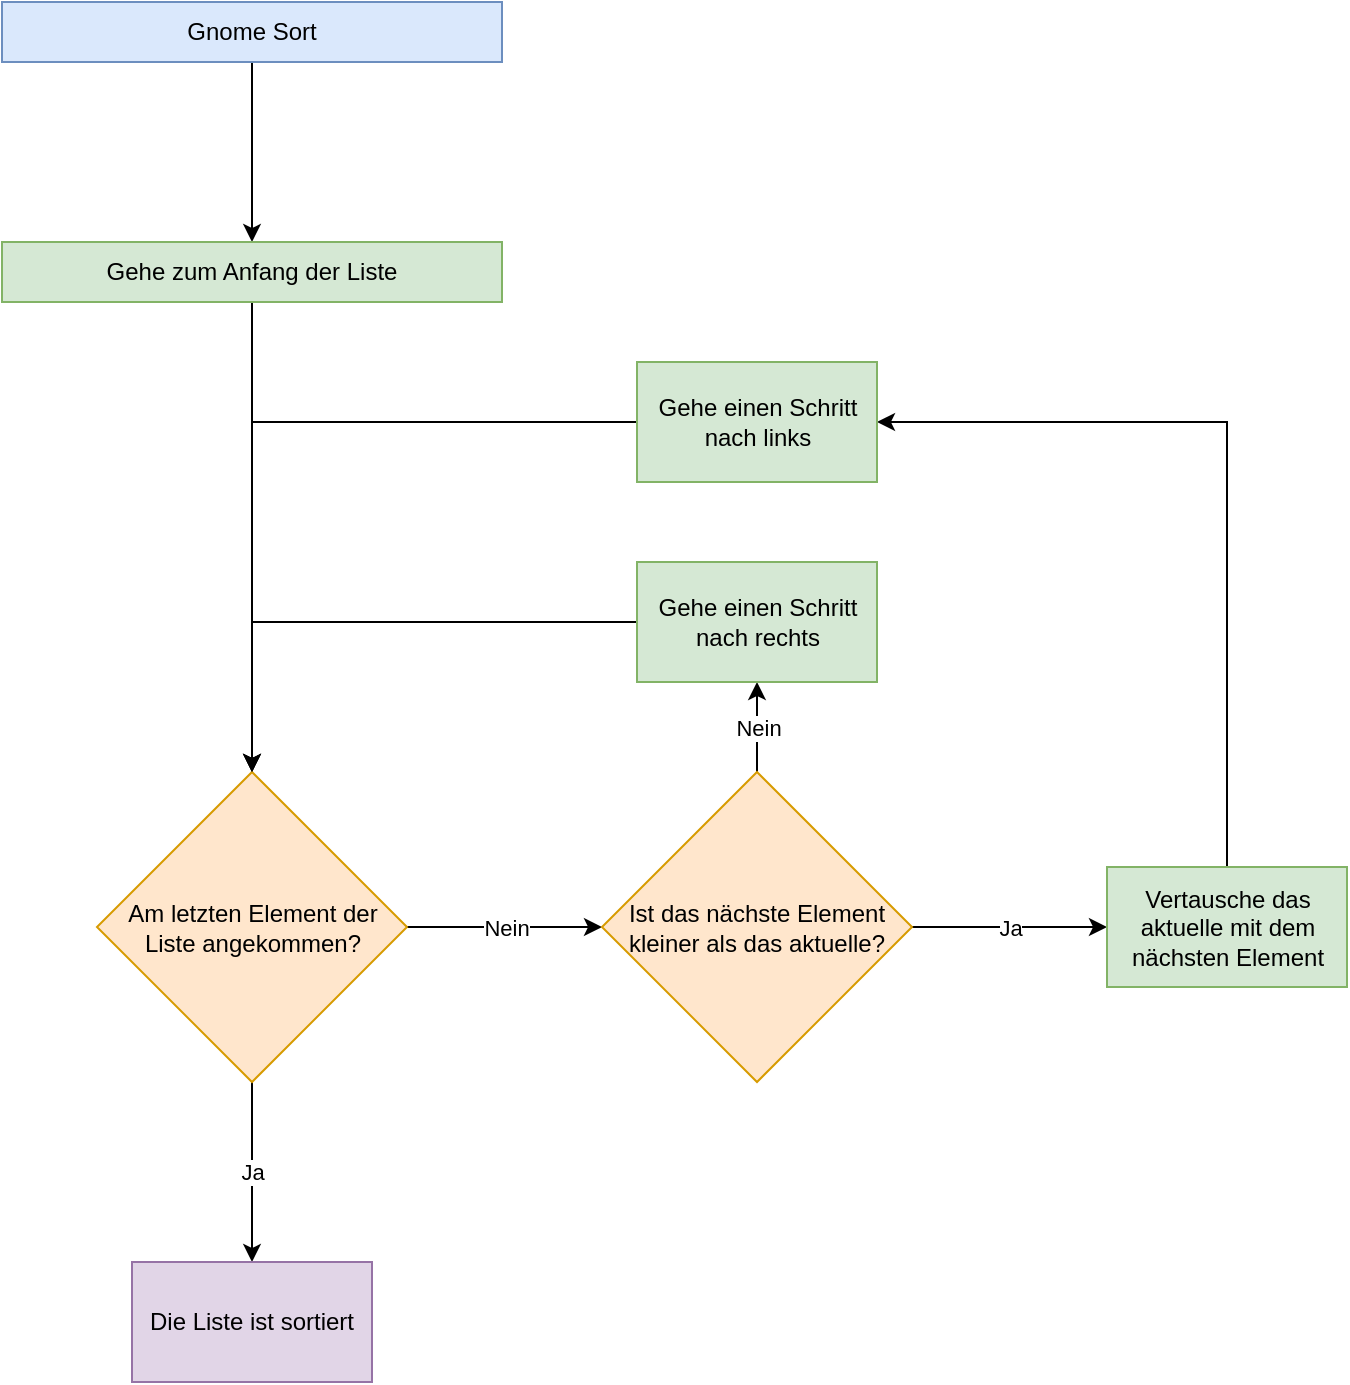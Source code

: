 <mxfile version="13.9.9" type="device"><diagram id="-XXBLMAfCt6ayxvYIdGD" name="Page-1"><mxGraphModel dx="1038" dy="607" grid="1" gridSize="10" guides="1" tooltips="1" connect="1" arrows="1" fold="1" page="1" pageScale="1" pageWidth="1500" pageHeight="1200" math="0" shadow="0"><root><mxCell id="0"/><mxCell id="1" parent="0"/><mxCell id="eQKsj_OmqvUPO_RHefRy-3" value="" style="edgeStyle=orthogonalEdgeStyle;rounded=0;orthogonalLoop=1;jettySize=auto;html=1;" edge="1" parent="1" source="eQKsj_OmqvUPO_RHefRy-1" target="eQKsj_OmqvUPO_RHefRy-2"><mxGeometry relative="1" as="geometry"/></mxCell><mxCell id="eQKsj_OmqvUPO_RHefRy-1" value="Gnome Sort" style="rounded=0;whiteSpace=wrap;html=1;fillColor=#dae8fc;strokeColor=#6c8ebf;" vertex="1" parent="1"><mxGeometry x="460" y="150" width="250" height="30" as="geometry"/></mxCell><mxCell id="eQKsj_OmqvUPO_RHefRy-5" value="" style="edgeStyle=orthogonalEdgeStyle;rounded=0;orthogonalLoop=1;jettySize=auto;html=1;" edge="1" parent="1" source="eQKsj_OmqvUPO_RHefRy-2" target="eQKsj_OmqvUPO_RHefRy-4"><mxGeometry relative="1" as="geometry"/></mxCell><mxCell id="eQKsj_OmqvUPO_RHefRy-2" value="Gehe zum Anfang der Liste" style="rounded=0;whiteSpace=wrap;html=1;fillColor=#d5e8d4;strokeColor=#82b366;" vertex="1" parent="1"><mxGeometry x="460" y="270" width="250" height="30" as="geometry"/></mxCell><mxCell id="eQKsj_OmqvUPO_RHefRy-7" value="Ja" style="edgeStyle=orthogonalEdgeStyle;rounded=0;orthogonalLoop=1;jettySize=auto;html=1;" edge="1" parent="1" source="eQKsj_OmqvUPO_RHefRy-4" target="eQKsj_OmqvUPO_RHefRy-6"><mxGeometry relative="1" as="geometry"/></mxCell><mxCell id="eQKsj_OmqvUPO_RHefRy-9" value="Nein" style="edgeStyle=orthogonalEdgeStyle;rounded=0;orthogonalLoop=1;jettySize=auto;html=1;entryX=0;entryY=0.5;entryDx=0;entryDy=0;" edge="1" parent="1" source="eQKsj_OmqvUPO_RHefRy-4" target="eQKsj_OmqvUPO_RHefRy-10"><mxGeometry relative="1" as="geometry"><mxPoint x="760" y="600" as="targetPoint"/></mxGeometry></mxCell><mxCell id="eQKsj_OmqvUPO_RHefRy-4" value="Am letzten Element der Liste angekommen?" style="rhombus;whiteSpace=wrap;html=1;fillColor=#ffe6cc;strokeColor=#d79b00;" vertex="1" parent="1"><mxGeometry x="507.5" y="535" width="155" height="155" as="geometry"/></mxCell><mxCell id="eQKsj_OmqvUPO_RHefRy-6" value="Die Liste ist sortiert" style="whiteSpace=wrap;html=1;fillColor=#e1d5e7;strokeColor=#9673a6;" vertex="1" parent="1"><mxGeometry x="525" y="780" width="120" height="60" as="geometry"/></mxCell><mxCell id="eQKsj_OmqvUPO_RHefRy-13" value="Ja" style="edgeStyle=orthogonalEdgeStyle;rounded=0;orthogonalLoop=1;jettySize=auto;html=1;" edge="1" parent="1" source="eQKsj_OmqvUPO_RHefRy-10" target="eQKsj_OmqvUPO_RHefRy-12"><mxGeometry relative="1" as="geometry"/></mxCell><mxCell id="eQKsj_OmqvUPO_RHefRy-15" value="Nein" style="edgeStyle=orthogonalEdgeStyle;rounded=0;orthogonalLoop=1;jettySize=auto;html=1;" edge="1" parent="1" source="eQKsj_OmqvUPO_RHefRy-10" target="eQKsj_OmqvUPO_RHefRy-14"><mxGeometry relative="1" as="geometry"/></mxCell><mxCell id="eQKsj_OmqvUPO_RHefRy-10" value="Ist das nächste Element kleiner als das aktuelle?" style="rhombus;whiteSpace=wrap;html=1;fillColor=#ffe6cc;strokeColor=#d79b00;" vertex="1" parent="1"><mxGeometry x="760" y="535" width="155" height="155" as="geometry"/></mxCell><mxCell id="eQKsj_OmqvUPO_RHefRy-18" value="" style="edgeStyle=orthogonalEdgeStyle;rounded=0;orthogonalLoop=1;jettySize=auto;html=1;" edge="1" parent="1" source="eQKsj_OmqvUPO_RHefRy-12" target="eQKsj_OmqvUPO_RHefRy-17"><mxGeometry relative="1" as="geometry"><Array as="points"><mxPoint x="1073" y="360"/></Array></mxGeometry></mxCell><mxCell id="eQKsj_OmqvUPO_RHefRy-12" value="Vertausche das aktuelle mit dem nächsten Element" style="whiteSpace=wrap;html=1;fillColor=#d5e8d4;strokeColor=#82b366;" vertex="1" parent="1"><mxGeometry x="1012.5" y="582.5" width="120" height="60" as="geometry"/></mxCell><mxCell id="eQKsj_OmqvUPO_RHefRy-16" style="edgeStyle=orthogonalEdgeStyle;rounded=0;orthogonalLoop=1;jettySize=auto;html=1;entryX=0.5;entryY=0;entryDx=0;entryDy=0;" edge="1" parent="1" source="eQKsj_OmqvUPO_RHefRy-14" target="eQKsj_OmqvUPO_RHefRy-4"><mxGeometry relative="1" as="geometry"/></mxCell><mxCell id="eQKsj_OmqvUPO_RHefRy-14" value="Gehe einen Schritt nach rechts" style="rounded=0;whiteSpace=wrap;html=1;fillColor=#d5e8d4;strokeColor=#82b366;" vertex="1" parent="1"><mxGeometry x="777.5" y="430" width="120" height="60" as="geometry"/></mxCell><mxCell id="eQKsj_OmqvUPO_RHefRy-19" style="edgeStyle=orthogonalEdgeStyle;rounded=0;orthogonalLoop=1;jettySize=auto;html=1;entryX=0.5;entryY=0;entryDx=0;entryDy=0;" edge="1" parent="1" source="eQKsj_OmqvUPO_RHefRy-17" target="eQKsj_OmqvUPO_RHefRy-4"><mxGeometry relative="1" as="geometry"/></mxCell><mxCell id="eQKsj_OmqvUPO_RHefRy-17" value="Gehe einen Schritt nach links" style="whiteSpace=wrap;html=1;fillColor=#d5e8d4;strokeColor=#82b366;" vertex="1" parent="1"><mxGeometry x="777.5" y="330" width="120" height="60" as="geometry"/></mxCell></root></mxGraphModel></diagram></mxfile>